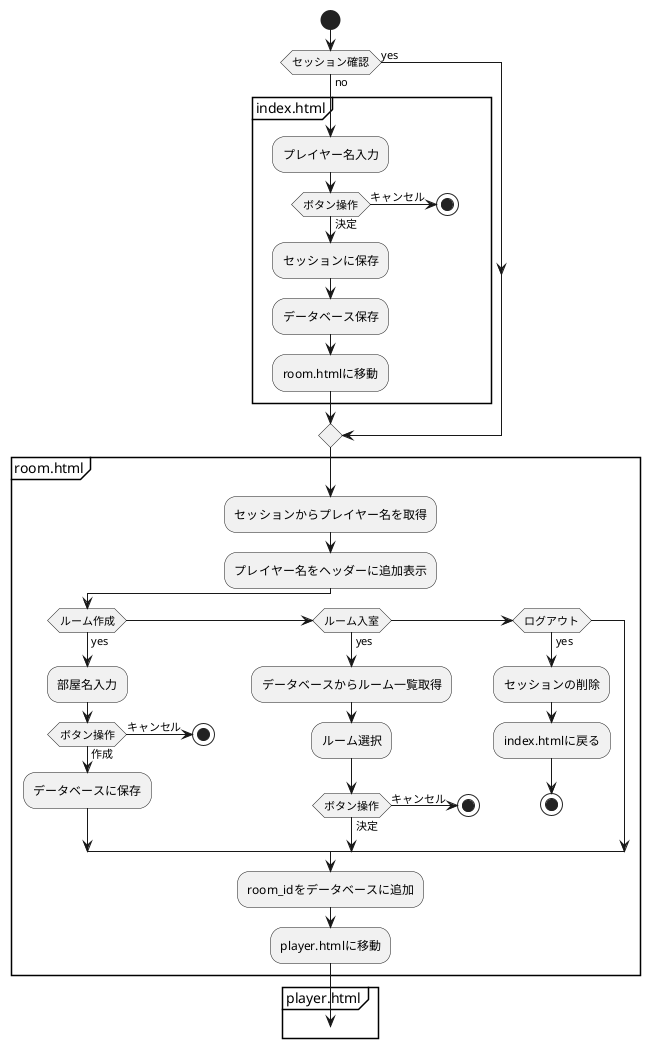 @startuml
    start
        if (セッション確認) then (no)
            partition index.html {        
                :プレイヤー名入力;
                if (ボタン操作) then (決定)
                    :セッションに保存;
                    :データベース保存;
                    :room.htmlに移動;
                else (キャンセル)
                    stop;
                endif
            }
        else (yes)
        endif
        partition room.html {
                :セッションからプレイヤー名を取得;
                :プレイヤー名をヘッダーに追加表示;
                if (ルーム作成) then (yes)
                    :部屋名入力;
                    if (ボタン操作) then (作成)
                        :データベースに保存;
                    else (キャンセル)
                        stop
                    endif
                elseif (ルーム入室) then (yes)
                    :データベースからルーム一覧取得;
                    :ルーム選択;
                    if (ボタン操作) then (決定)
                    else (キャンセル)
                        stop
                    endif
                elseif (ログアウト) then (yes)
                    :セッションの削除;
                    :index.htmlに戻る;
                    stop
                endif
                :room_idをデータベースに追加;
                :player.htmlに移動;
            }
        partition player.html {

        }
@enduml